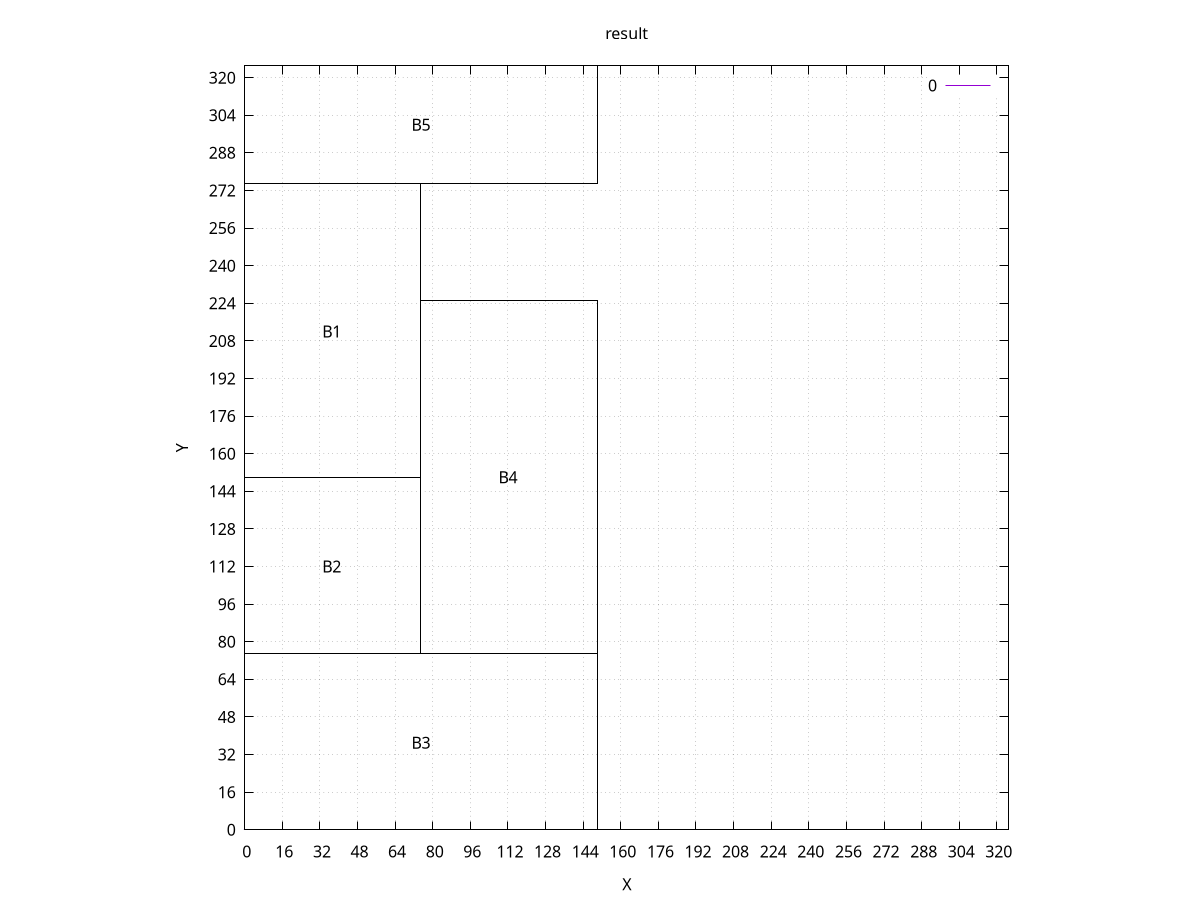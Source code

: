 reset
set title "result"
set xlabel "X"
set ylabel "Y"
set object 1 rect from 0,150 to 75,275 lw 1 fs empty
set label "B1" at 37,212 center
set object 2 rect from 0,75 to 75,150 lw 1 fs empty
set label "B2" at 37,112 center
set object 3 rect from 0,0 to 150,75 lw 1 fs empty
set label "B3" at 75,37 center
set object 4 rect from 75,75 to 150,225 lw 1 fs empty
set label "B4" at 112,150 center
set object 5 rect from 0,275 to 150,325 lw 1 fs empty
set label "B5" at 75,300 center
set xtics 16
set ytics 16
set size square
set grid  
plot [0:325][0:325] 0
set terminal png size 1024,768
set output "design02.png"
replot
set terminal x11 persist size 1024,768
replot
